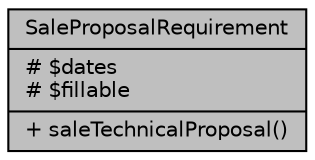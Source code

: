 digraph "SaleProposalRequirement"
{
 // LATEX_PDF_SIZE
  bgcolor="transparent";
  edge [fontname="Helvetica",fontsize="10",labelfontname="Helvetica",labelfontsize="10"];
  node [fontname="Helvetica",fontsize="10",shape=record];
  Node1 [label="{SaleProposalRequirement\n|# $dates\l# $fillable\l|+ saleTechnicalProposal()\l}",height=0.2,width=0.4,color="black", fillcolor="grey75", style="filled", fontcolor="black",tooltip="[descripción detallada]"];
}
